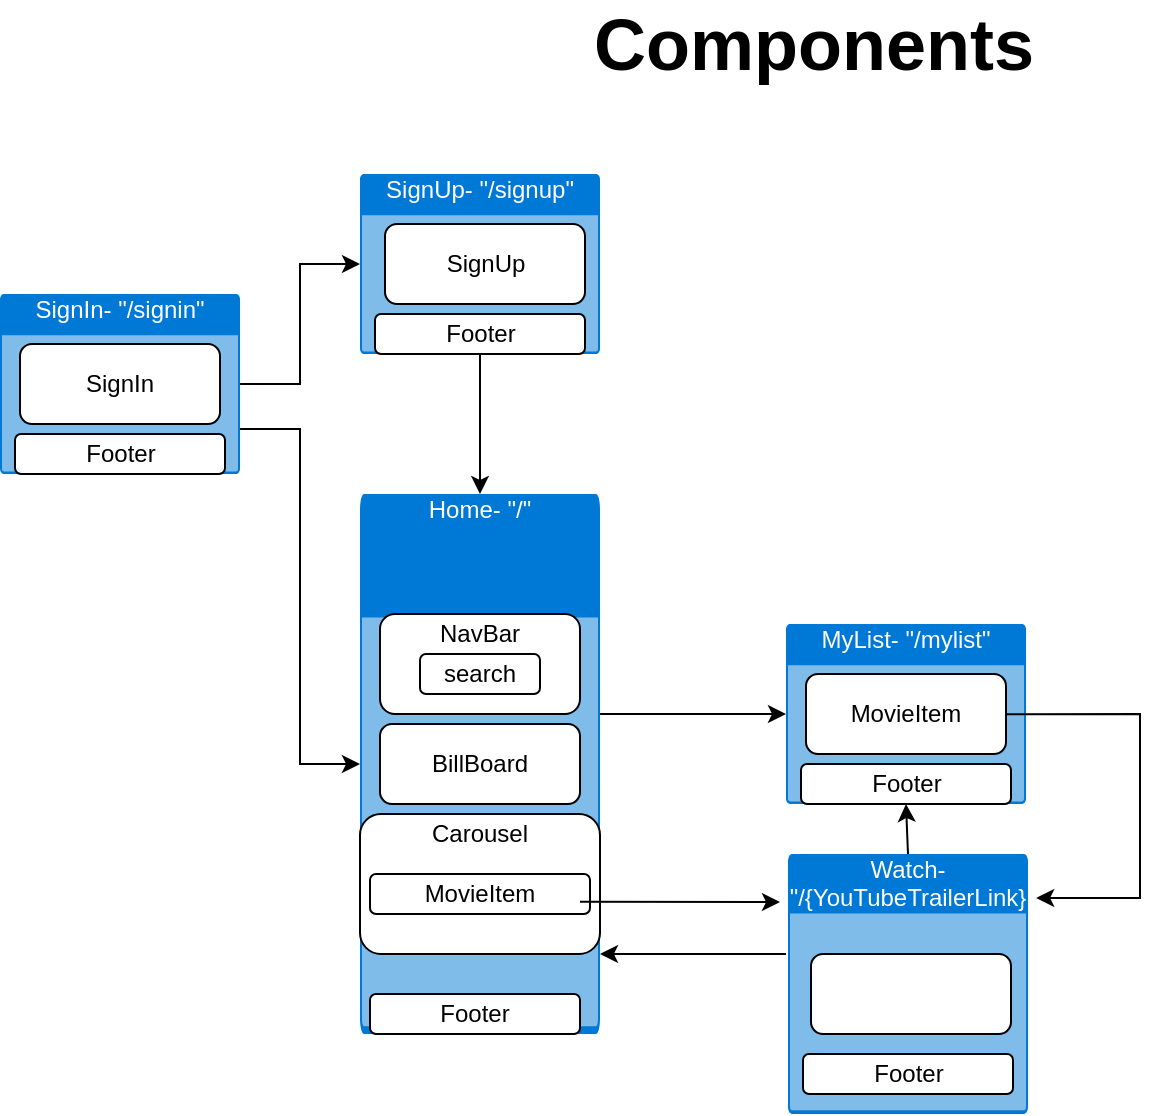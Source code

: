 <mxfile version="23.0.2" type="device">
  <diagram id="C5RBs43oDa-KdzZeNtuy" name="Page-1">
    <mxGraphModel dx="1052" dy="518" grid="1" gridSize="10" guides="1" tooltips="1" connect="1" arrows="1" fold="1" page="1" pageScale="1" pageWidth="827" pageHeight="1169" math="0" shadow="0">
      <root>
        <mxCell id="WIyWlLk6GJQsqaUBKTNV-0" />
        <mxCell id="WIyWlLk6GJQsqaUBKTNV-1" parent="WIyWlLk6GJQsqaUBKTNV-0" />
        <mxCell id="mEtQLdmwnbCHPY23W7S9-0" value="&lt;font style=&quot;font-size: 36px;&quot;&gt;&lt;b style=&quot;&quot;&gt;Components&lt;/b&gt;&lt;/font&gt;" style="text;html=1;strokeColor=none;fillColor=none;align=center;verticalAlign=middle;whiteSpace=wrap;rounded=0;" vertex="1" parent="WIyWlLk6GJQsqaUBKTNV-1">
          <mxGeometry x="380" y="10" width="94" height="30" as="geometry" />
        </mxCell>
        <mxCell id="mEtQLdmwnbCHPY23W7S9-3" value="" style="edgeStyle=orthogonalEdgeStyle;rounded=0;orthogonalLoop=1;jettySize=auto;html=1;entryX=0;entryY=0.5;entryDx=0;entryDy=0;entryPerimeter=0;" edge="1" parent="WIyWlLk6GJQsqaUBKTNV-1" source="mEtQLdmwnbCHPY23W7S9-1" target="mEtQLdmwnbCHPY23W7S9-2">
          <mxGeometry relative="1" as="geometry" />
        </mxCell>
        <mxCell id="mEtQLdmwnbCHPY23W7S9-1" value="SignIn- &quot;/signin&quot;" style="html=1;whiteSpace=wrap;strokeColor=none;fillColor=#0079D6;labelPosition=center;verticalLabelPosition=middle;verticalAlign=top;align=center;fontSize=12;outlineConnect=0;spacingTop=-6;fontColor=#FFFFFF;sketch=0;shape=mxgraph.sitemap.page;" vertex="1" parent="WIyWlLk6GJQsqaUBKTNV-1">
          <mxGeometry x="20" y="150" width="120" height="90" as="geometry" />
        </mxCell>
        <mxCell id="mEtQLdmwnbCHPY23W7S9-2" value="SignUp- &quot;/signup&quot;" style="html=1;whiteSpace=wrap;strokeColor=none;fillColor=#0079D6;labelPosition=center;verticalLabelPosition=middle;verticalAlign=top;align=center;fontSize=12;outlineConnect=0;spacingTop=-6;fontColor=#FFFFFF;sketch=0;shape=mxgraph.sitemap.page;" vertex="1" parent="WIyWlLk6GJQsqaUBKTNV-1">
          <mxGeometry x="200" y="90" width="120" height="90" as="geometry" />
        </mxCell>
        <mxCell id="mEtQLdmwnbCHPY23W7S9-4" value="Home- &quot;/&quot;" style="html=1;whiteSpace=wrap;strokeColor=none;fillColor=#0079D6;labelPosition=center;verticalLabelPosition=middle;verticalAlign=top;align=center;fontSize=12;outlineConnect=0;spacingTop=-6;fontColor=#FFFFFF;sketch=0;shape=mxgraph.sitemap.page;" vertex="1" parent="WIyWlLk6GJQsqaUBKTNV-1">
          <mxGeometry x="200" y="250" width="120" height="270" as="geometry" />
        </mxCell>
        <mxCell id="mEtQLdmwnbCHPY23W7S9-6" value="" style="edgeStyle=orthogonalEdgeStyle;rounded=0;orthogonalLoop=1;jettySize=auto;html=1;exitX=1;exitY=0.75;exitDx=0;exitDy=0;exitPerimeter=0;entryX=0;entryY=0.5;entryDx=0;entryDy=0;entryPerimeter=0;" edge="1" parent="WIyWlLk6GJQsqaUBKTNV-1" source="mEtQLdmwnbCHPY23W7S9-1" target="mEtQLdmwnbCHPY23W7S9-4">
          <mxGeometry relative="1" as="geometry">
            <mxPoint x="160" y="270" as="sourcePoint" />
            <mxPoint x="280" y="200" as="targetPoint" />
          </mxGeometry>
        </mxCell>
        <mxCell id="mEtQLdmwnbCHPY23W7S9-7" value="" style="rounded=1;whiteSpace=wrap;html=1;" vertex="1" parent="WIyWlLk6GJQsqaUBKTNV-1">
          <mxGeometry x="210" y="310" width="100" height="50" as="geometry" />
        </mxCell>
        <mxCell id="mEtQLdmwnbCHPY23W7S9-11" value="BillBoard" style="rounded=1;whiteSpace=wrap;html=1;" vertex="1" parent="WIyWlLk6GJQsqaUBKTNV-1">
          <mxGeometry x="210" y="365" width="100" height="40" as="geometry" />
        </mxCell>
        <mxCell id="mEtQLdmwnbCHPY23W7S9-18" value="" style="rounded=1;whiteSpace=wrap;html=1;" vertex="1" parent="WIyWlLk6GJQsqaUBKTNV-1">
          <mxGeometry x="200" y="410" width="120" height="70" as="geometry" />
        </mxCell>
        <mxCell id="mEtQLdmwnbCHPY23W7S9-19" value="MovieItem" style="rounded=1;whiteSpace=wrap;html=1;" vertex="1" parent="WIyWlLk6GJQsqaUBKTNV-1">
          <mxGeometry x="205" y="440" width="110" height="20" as="geometry" />
        </mxCell>
        <mxCell id="mEtQLdmwnbCHPY23W7S9-20" value="Carousel" style="text;html=1;strokeColor=none;fillColor=none;align=center;verticalAlign=middle;whiteSpace=wrap;rounded=0;" vertex="1" parent="WIyWlLk6GJQsqaUBKTNV-1">
          <mxGeometry x="230" y="410" width="60" height="20" as="geometry" />
        </mxCell>
        <mxCell id="mEtQLdmwnbCHPY23W7S9-21" value="Footer" style="rounded=1;whiteSpace=wrap;html=1;" vertex="1" parent="WIyWlLk6GJQsqaUBKTNV-1">
          <mxGeometry x="205" y="500" width="105" height="20" as="geometry" />
        </mxCell>
        <mxCell id="mEtQLdmwnbCHPY23W7S9-23" value="Footer" style="rounded=1;whiteSpace=wrap;html=1;" vertex="1" parent="WIyWlLk6GJQsqaUBKTNV-1">
          <mxGeometry x="27.5" y="220" width="105" height="20" as="geometry" />
        </mxCell>
        <mxCell id="mEtQLdmwnbCHPY23W7S9-24" value="Footer" style="rounded=1;whiteSpace=wrap;html=1;" vertex="1" parent="WIyWlLk6GJQsqaUBKTNV-1">
          <mxGeometry x="207.5" y="160" width="105" height="20" as="geometry" />
        </mxCell>
        <mxCell id="mEtQLdmwnbCHPY23W7S9-26" value="SignIn" style="rounded=1;whiteSpace=wrap;html=1;" vertex="1" parent="WIyWlLk6GJQsqaUBKTNV-1">
          <mxGeometry x="30" y="175" width="100" height="40" as="geometry" />
        </mxCell>
        <mxCell id="mEtQLdmwnbCHPY23W7S9-27" value="SignUp" style="rounded=1;whiteSpace=wrap;html=1;" vertex="1" parent="WIyWlLk6GJQsqaUBKTNV-1">
          <mxGeometry x="212.5" y="115" width="100" height="40" as="geometry" />
        </mxCell>
        <mxCell id="mEtQLdmwnbCHPY23W7S9-28" value="MyList- &quot;/mylist&quot;" style="html=1;whiteSpace=wrap;strokeColor=none;fillColor=#0079D6;labelPosition=center;verticalLabelPosition=middle;verticalAlign=top;align=center;fontSize=12;outlineConnect=0;spacingTop=-6;fontColor=#FFFFFF;sketch=0;shape=mxgraph.sitemap.page;" vertex="1" parent="WIyWlLk6GJQsqaUBKTNV-1">
          <mxGeometry x="413" y="315" width="120" height="90" as="geometry" />
        </mxCell>
        <mxCell id="mEtQLdmwnbCHPY23W7S9-29" value="Footer" style="rounded=1;whiteSpace=wrap;html=1;" vertex="1" parent="WIyWlLk6GJQsqaUBKTNV-1">
          <mxGeometry x="420.5" y="385" width="105" height="20" as="geometry" />
        </mxCell>
        <mxCell id="mEtQLdmwnbCHPY23W7S9-30" value="MovieItem" style="rounded=1;whiteSpace=wrap;html=1;" vertex="1" parent="WIyWlLk6GJQsqaUBKTNV-1">
          <mxGeometry x="423" y="340" width="100" height="40" as="geometry" />
        </mxCell>
        <mxCell id="mEtQLdmwnbCHPY23W7S9-31" value="" style="endArrow=classic;html=1;rounded=0;entryX=0;entryY=0.5;entryDx=0;entryDy=0;entryPerimeter=0;" edge="1" parent="WIyWlLk6GJQsqaUBKTNV-1" target="mEtQLdmwnbCHPY23W7S9-28">
          <mxGeometry width="50" height="50" relative="1" as="geometry">
            <mxPoint x="320" y="360" as="sourcePoint" />
            <mxPoint x="240" y="390" as="targetPoint" />
            <Array as="points" />
          </mxGeometry>
        </mxCell>
        <mxCell id="mEtQLdmwnbCHPY23W7S9-32" value="Watch- &quot;/{YouTubeTrailerLink}" style="html=1;whiteSpace=wrap;strokeColor=none;fillColor=#0079D6;labelPosition=center;verticalLabelPosition=middle;verticalAlign=top;align=center;fontSize=12;outlineConnect=0;spacingTop=-6;fontColor=#FFFFFF;sketch=0;shape=mxgraph.sitemap.page;" vertex="1" parent="WIyWlLk6GJQsqaUBKTNV-1">
          <mxGeometry x="414" y="430" width="120" height="130" as="geometry" />
        </mxCell>
        <mxCell id="mEtQLdmwnbCHPY23W7S9-33" value="Footer" style="rounded=1;whiteSpace=wrap;html=1;" vertex="1" parent="WIyWlLk6GJQsqaUBKTNV-1">
          <mxGeometry x="421.5" y="530" width="105" height="20" as="geometry" />
        </mxCell>
        <mxCell id="mEtQLdmwnbCHPY23W7S9-34" value="" style="rounded=1;whiteSpace=wrap;html=1;" vertex="1" parent="WIyWlLk6GJQsqaUBKTNV-1">
          <mxGeometry x="425.5" y="480" width="100" height="40" as="geometry" />
        </mxCell>
        <mxCell id="mEtQLdmwnbCHPY23W7S9-35" value="" style="endArrow=classic;html=1;rounded=0;" edge="1" parent="WIyWlLk6GJQsqaUBKTNV-1">
          <mxGeometry width="50" height="50" relative="1" as="geometry">
            <mxPoint x="310" y="453.82" as="sourcePoint" />
            <mxPoint x="410" y="454" as="targetPoint" />
            <Array as="points" />
          </mxGeometry>
        </mxCell>
        <mxCell id="mEtQLdmwnbCHPY23W7S9-40" value="" style="endArrow=classic;html=1;rounded=0;entryX=1.034;entryY=0.169;entryDx=0;entryDy=0;entryPerimeter=0;" edge="1" parent="WIyWlLk6GJQsqaUBKTNV-1" target="mEtQLdmwnbCHPY23W7S9-32">
          <mxGeometry width="50" height="50" relative="1" as="geometry">
            <mxPoint x="523" y="360.11" as="sourcePoint" />
            <mxPoint x="590" y="510" as="targetPoint" />
            <Array as="points">
              <mxPoint x="590" y="360" />
              <mxPoint x="590" y="452" />
            </Array>
          </mxGeometry>
        </mxCell>
        <mxCell id="mEtQLdmwnbCHPY23W7S9-41" value="search" style="rounded=1;whiteSpace=wrap;html=1;" vertex="1" parent="WIyWlLk6GJQsqaUBKTNV-1">
          <mxGeometry x="230" y="330" width="60" height="20" as="geometry" />
        </mxCell>
        <mxCell id="mEtQLdmwnbCHPY23W7S9-42" value="NavBar" style="text;html=1;strokeColor=none;fillColor=none;align=center;verticalAlign=middle;whiteSpace=wrap;rounded=0;" vertex="1" parent="WIyWlLk6GJQsqaUBKTNV-1">
          <mxGeometry x="230" y="310" width="60" height="20" as="geometry" />
        </mxCell>
        <mxCell id="mEtQLdmwnbCHPY23W7S9-43" value="" style="edgeStyle=orthogonalEdgeStyle;rounded=0;orthogonalLoop=1;jettySize=auto;html=1;" edge="1" parent="WIyWlLk6GJQsqaUBKTNV-1" source="mEtQLdmwnbCHPY23W7S9-2" target="mEtQLdmwnbCHPY23W7S9-4">
          <mxGeometry relative="1" as="geometry">
            <mxPoint x="502" y="140" as="sourcePoint" />
            <mxPoint x="352" y="240" as="targetPoint" />
          </mxGeometry>
        </mxCell>
        <mxCell id="mEtQLdmwnbCHPY23W7S9-46" value="" style="endArrow=classic;html=1;rounded=0;entryX=1;entryY=1;entryDx=0;entryDy=0;" edge="1" parent="WIyWlLk6GJQsqaUBKTNV-1" target="mEtQLdmwnbCHPY23W7S9-18">
          <mxGeometry width="50" height="50" relative="1" as="geometry">
            <mxPoint x="413" y="480" as="sourcePoint" />
            <mxPoint x="517" y="489.18" as="targetPoint" />
            <Array as="points" />
          </mxGeometry>
        </mxCell>
        <mxCell id="mEtQLdmwnbCHPY23W7S9-47" value="" style="endArrow=classic;html=1;rounded=0;exitX=0.5;exitY=0;exitDx=0;exitDy=0;exitPerimeter=0;entryX=0.5;entryY=1;entryDx=0;entryDy=0;" edge="1" parent="WIyWlLk6GJQsqaUBKTNV-1" source="mEtQLdmwnbCHPY23W7S9-32" target="mEtQLdmwnbCHPY23W7S9-29">
          <mxGeometry width="50" height="50" relative="1" as="geometry">
            <mxPoint x="474" y="419.58" as="sourcePoint" />
            <mxPoint x="574" y="419.76" as="targetPoint" />
            <Array as="points" />
          </mxGeometry>
        </mxCell>
      </root>
    </mxGraphModel>
  </diagram>
</mxfile>
